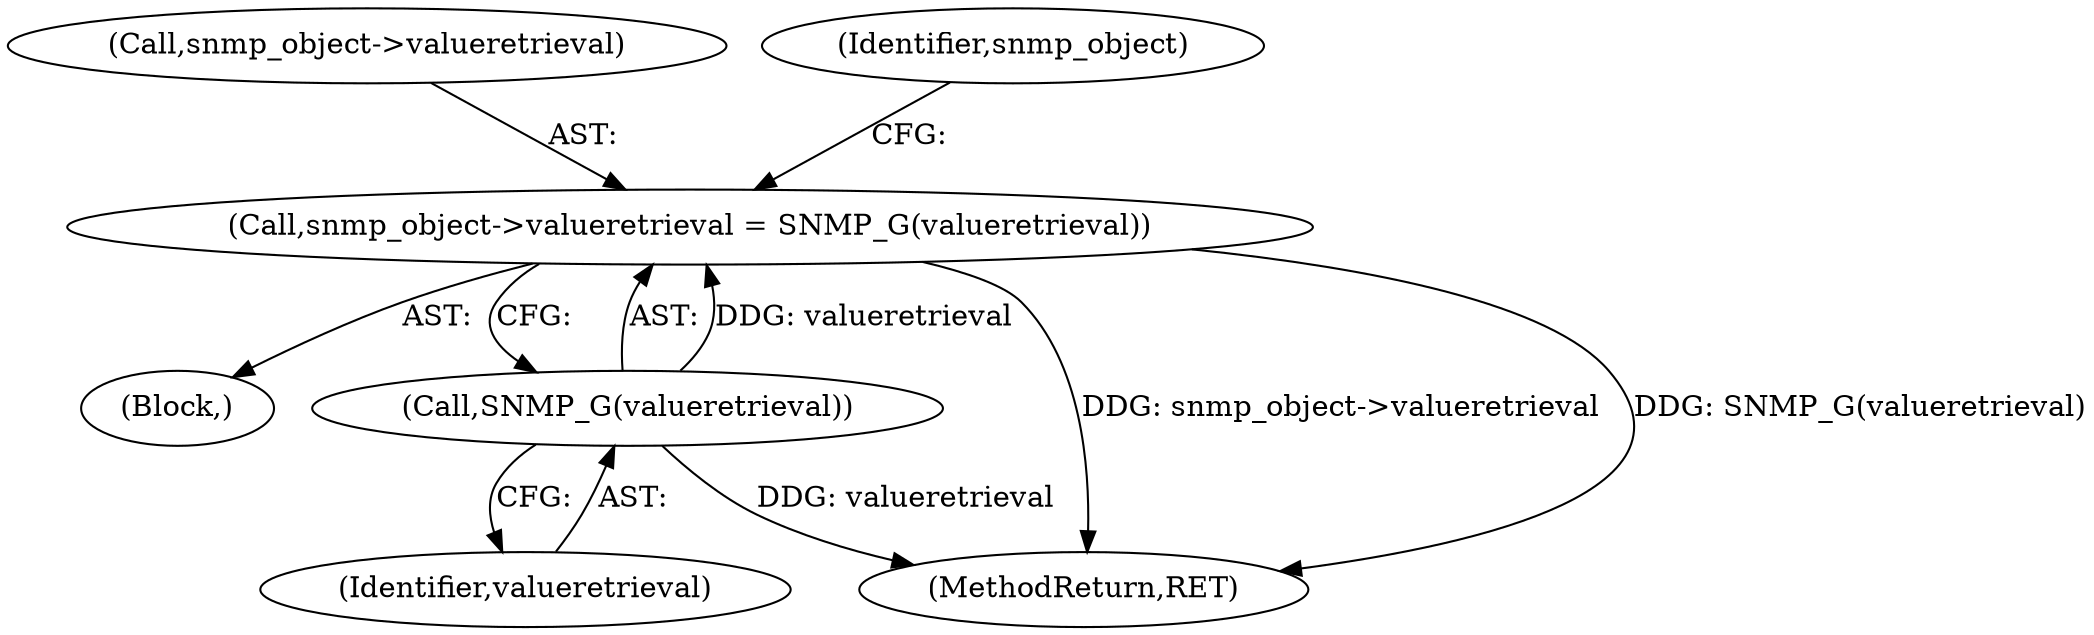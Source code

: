 digraph "0_php_cab1c3b3708eead315e033359d07049b23b147a3_1@pointer" {
"1000159" [label="(Call,snmp_object->valueretrieval = SNMP_G(valueretrieval))"];
"1000163" [label="(Call,SNMP_G(valueretrieval))"];
"1000160" [label="(Call,snmp_object->valueretrieval)"];
"1000104" [label="(Block,)"];
"1000164" [label="(Identifier,valueretrieval)"];
"1000196" [label="(MethodReturn,RET)"];
"1000167" [label="(Identifier,snmp_object)"];
"1000159" [label="(Call,snmp_object->valueretrieval = SNMP_G(valueretrieval))"];
"1000163" [label="(Call,SNMP_G(valueretrieval))"];
"1000159" -> "1000104"  [label="AST: "];
"1000159" -> "1000163"  [label="CFG: "];
"1000160" -> "1000159"  [label="AST: "];
"1000163" -> "1000159"  [label="AST: "];
"1000167" -> "1000159"  [label="CFG: "];
"1000159" -> "1000196"  [label="DDG: snmp_object->valueretrieval"];
"1000159" -> "1000196"  [label="DDG: SNMP_G(valueretrieval)"];
"1000163" -> "1000159"  [label="DDG: valueretrieval"];
"1000163" -> "1000164"  [label="CFG: "];
"1000164" -> "1000163"  [label="AST: "];
"1000163" -> "1000196"  [label="DDG: valueretrieval"];
}
